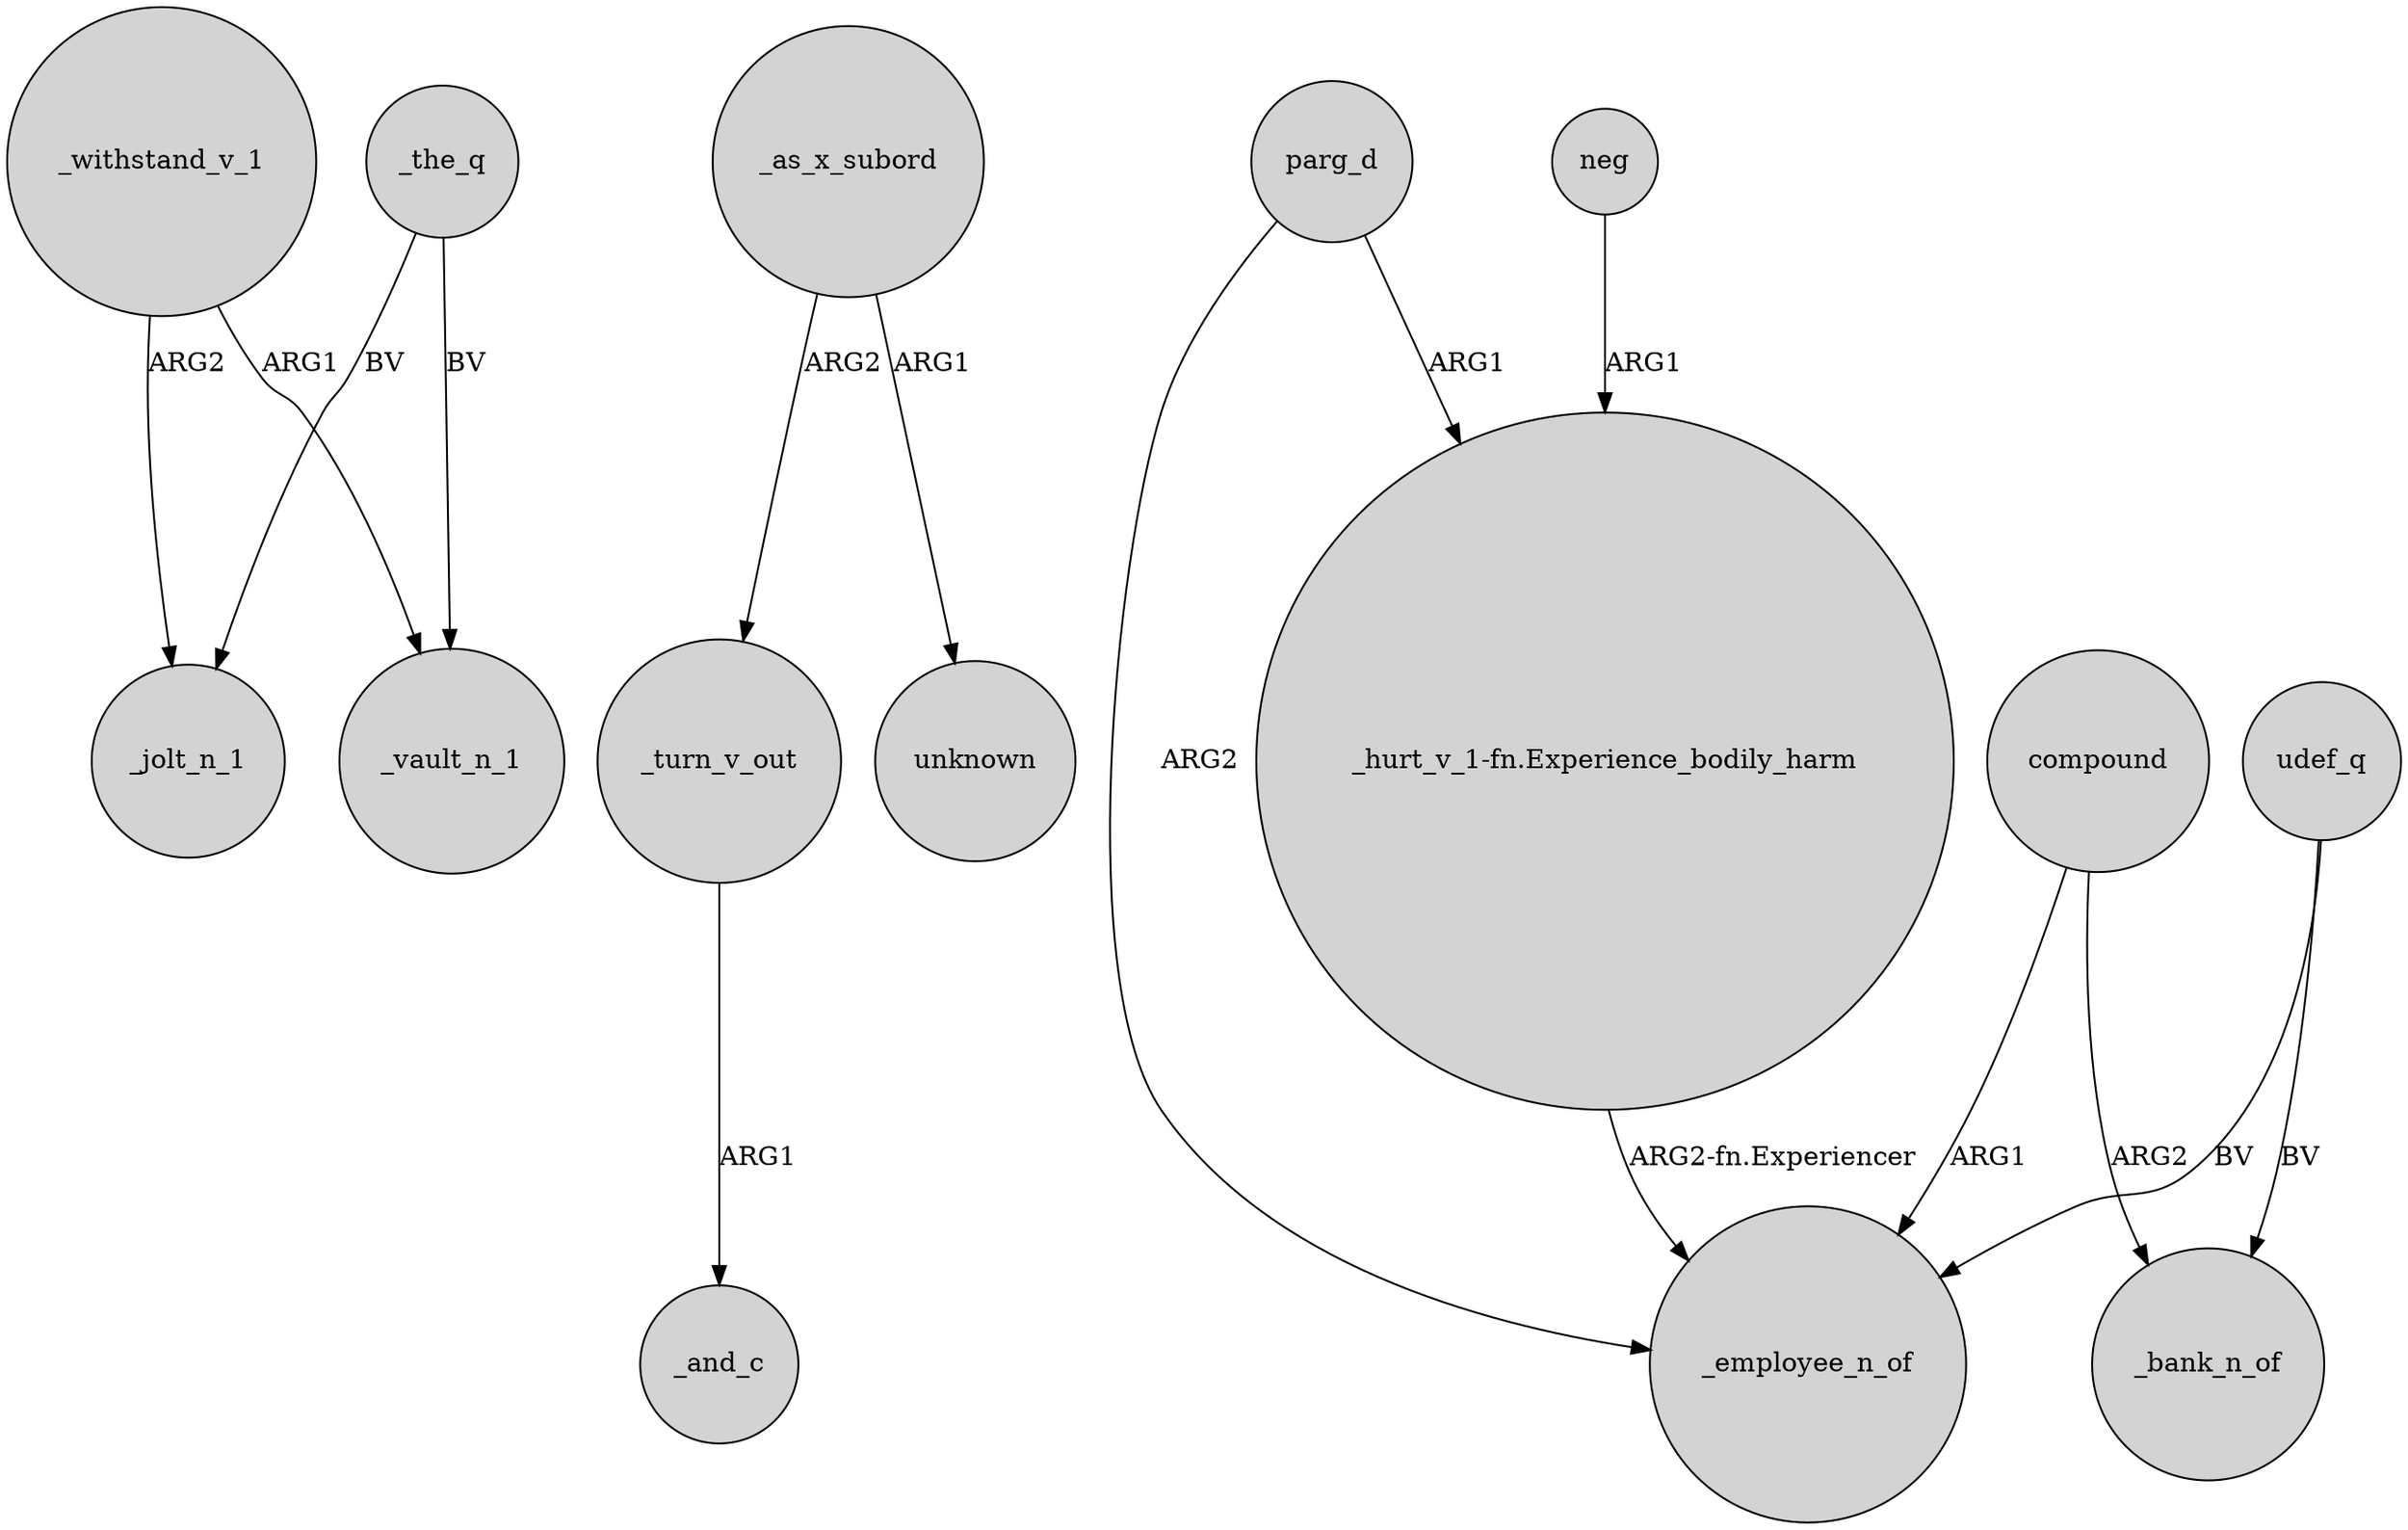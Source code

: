 digraph {
	node [shape=circle style=filled]
	_withstand_v_1 -> _jolt_n_1 [label=ARG2]
	_turn_v_out -> _and_c [label=ARG1]
	_withstand_v_1 -> _vault_n_1 [label=ARG1]
	_as_x_subord -> unknown [label=ARG1]
	parg_d -> "_hurt_v_1-fn.Experience_bodily_harm" [label=ARG1]
	compound -> _employee_n_of [label=ARG1]
	compound -> _bank_n_of [label=ARG2]
	udef_q -> _bank_n_of [label=BV]
	_the_q -> _jolt_n_1 [label=BV]
	udef_q -> _employee_n_of [label=BV]
	parg_d -> _employee_n_of [label=ARG2]
	neg -> "_hurt_v_1-fn.Experience_bodily_harm" [label=ARG1]
	_the_q -> _vault_n_1 [label=BV]
	_as_x_subord -> _turn_v_out [label=ARG2]
	"_hurt_v_1-fn.Experience_bodily_harm" -> _employee_n_of [label="ARG2-fn.Experiencer"]
}
